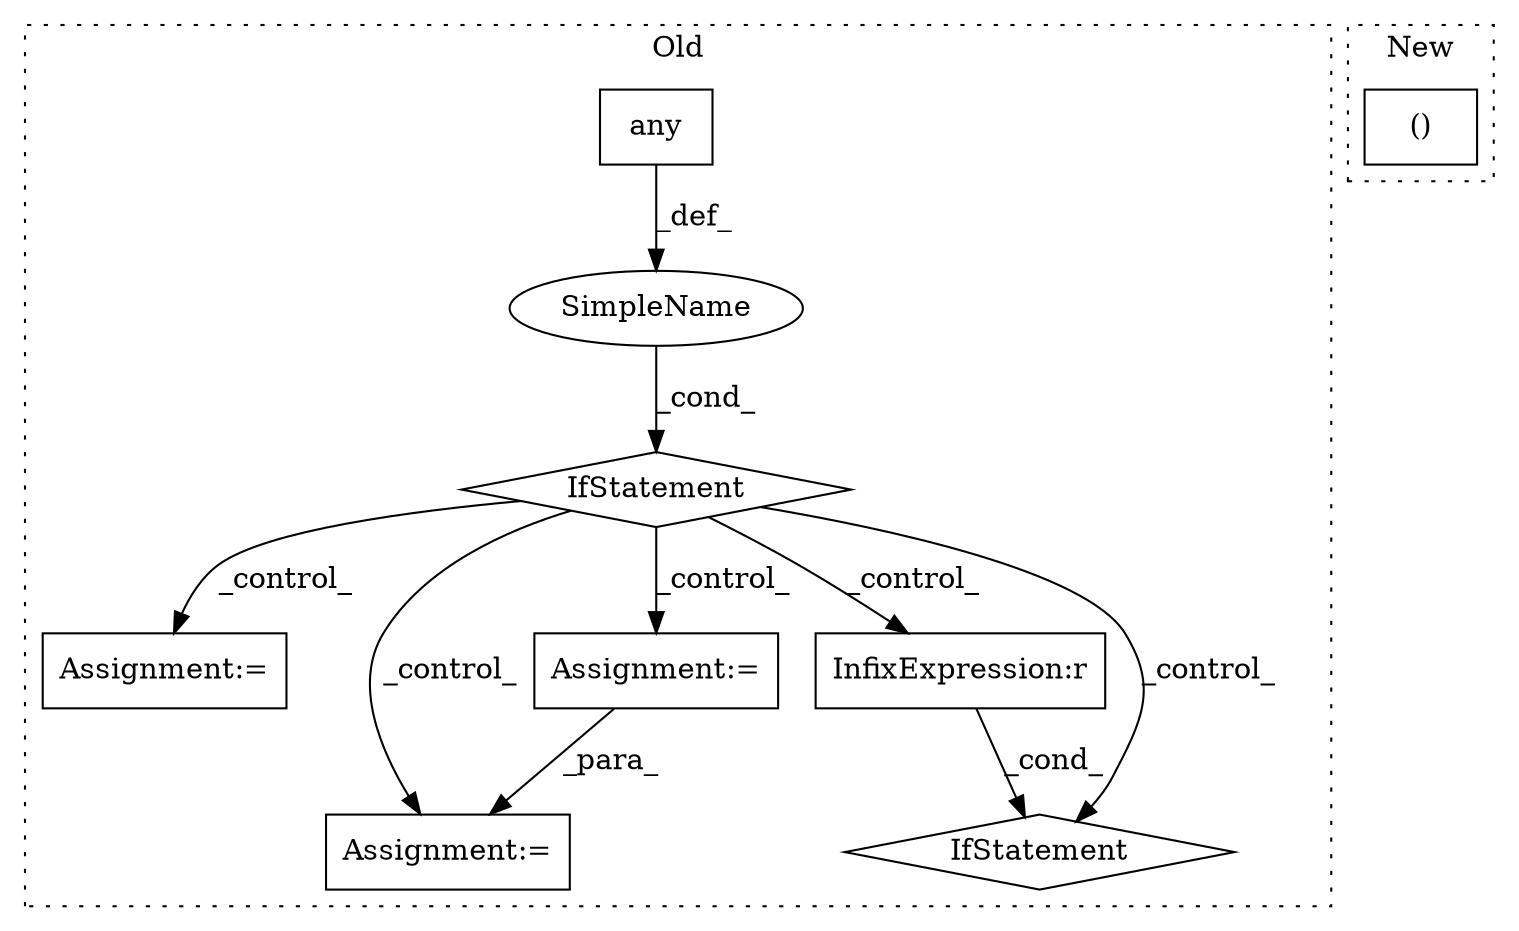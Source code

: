 digraph G {
subgraph cluster0 {
1 [label="any" a="32" s="4843,4852" l="4,1" shape="box"];
3 [label="IfStatement" a="25" s="4833,4853" l="4,2" shape="diamond"];
4 [label="Assignment:=" a="7" s="5772" l="1" shape="box"];
5 [label="SimpleName" a="42" s="" l="" shape="ellipse"];
6 [label="Assignment:=" a="7" s="5693" l="1" shape="box"];
7 [label="Assignment:=" a="7" s="5331" l="1" shape="box"];
8 [label="InfixExpression:r" a="27" s="5988" l="4" shape="box"];
9 [label="IfStatement" a="25" s="5971,5998" l="4,2" shape="diamond"];
label = "Old";
style="dotted";
}
subgraph cluster1 {
2 [label="()" a="106" s="5628" l="32" shape="box"];
label = "New";
style="dotted";
}
1 -> 5 [label="_def_"];
3 -> 8 [label="_control_"];
3 -> 4 [label="_control_"];
3 -> 6 [label="_control_"];
3 -> 7 [label="_control_"];
3 -> 9 [label="_control_"];
5 -> 3 [label="_cond_"];
7 -> 6 [label="_para_"];
8 -> 9 [label="_cond_"];
}
